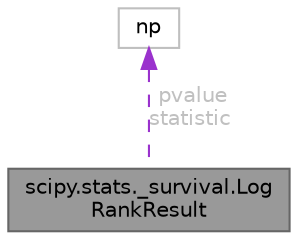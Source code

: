 digraph "scipy.stats._survival.LogRankResult"
{
 // LATEX_PDF_SIZE
  bgcolor="transparent";
  edge [fontname=Helvetica,fontsize=10,labelfontname=Helvetica,labelfontsize=10];
  node [fontname=Helvetica,fontsize=10,shape=box,height=0.2,width=0.4];
  Node1 [id="Node000001",label="scipy.stats._survival.Log\lRankResult",height=0.2,width=0.4,color="gray40", fillcolor="grey60", style="filled", fontcolor="black",tooltip=" "];
  Node2 -> Node1 [id="edge1_Node000001_Node000002",dir="back",color="darkorchid3",style="dashed",tooltip=" ",label=" pvalue\nstatistic",fontcolor="grey" ];
  Node2 [id="Node000002",label="np",height=0.2,width=0.4,color="grey75", fillcolor="white", style="filled",tooltip=" "];
}

